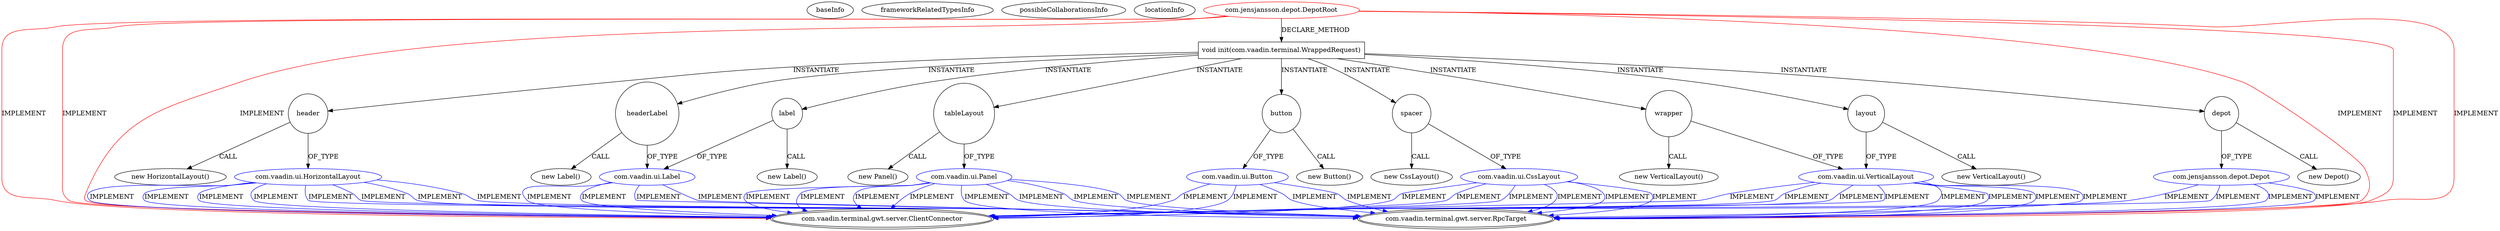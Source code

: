 digraph {
baseInfo[graphId=380,category="extension_graph",isAnonymous=false,possibleRelation=true]
frameworkRelatedTypesInfo[0="com.vaadin.terminal.gwt.server.ClientConnector",1="com.vaadin.terminal.gwt.server.RpcTarget",2="com.vaadin.terminal.gwt.server.ClientConnector",3="com.vaadin.terminal.gwt.server.RpcTarget",4="com.vaadin.terminal.gwt.server.ClientConnector",5="com.vaadin.terminal.gwt.server.RpcTarget"]
possibleCollaborationsInfo[0="380~CLIENT_METHOD_DECLARATION-INSTANTIATION-CLIENT_METHOD_DECLARATION-INSTANTIATION-~com.vaadin.terminal.gwt.server.ClientConnector com.vaadin.terminal.gwt.server.RpcTarget com.vaadin.terminal.gwt.server.ClientConnector com.vaadin.terminal.gwt.server.RpcTarget com.vaadin.terminal.gwt.server.ClientConnector com.vaadin.terminal.gwt.server.RpcTarget ~com.vaadin.terminal.gwt.server.ClientConnector com.vaadin.terminal.gwt.server.RpcTarget com.vaadin.terminal.gwt.server.ClientConnector com.vaadin.terminal.gwt.server.RpcTarget com.vaadin.terminal.gwt.server.ClientConnector com.vaadin.terminal.gwt.server.RpcTarget com.vaadin.terminal.gwt.server.ClientConnector com.vaadin.terminal.gwt.server.RpcTarget ~false~false",1="380~CLIENT_METHOD_DECLARATION-INSTANTIATION-~com.vaadin.terminal.gwt.server.ClientConnector com.vaadin.terminal.gwt.server.RpcTarget com.vaadin.terminal.gwt.server.ClientConnector com.vaadin.terminal.gwt.server.RpcTarget com.vaadin.terminal.gwt.server.ClientConnector com.vaadin.terminal.gwt.server.RpcTarget ~com.vaadin.terminal.gwt.server.ClientConnector com.vaadin.terminal.gwt.server.RpcTarget com.vaadin.terminal.gwt.server.ClientConnector com.vaadin.terminal.gwt.server.RpcTarget com.vaadin.terminal.gwt.server.ClientConnector com.vaadin.terminal.gwt.server.RpcTarget ~false~false",2="380~CLIENT_METHOD_DECLARATION-INSTANTIATION-~com.vaadin.terminal.gwt.server.ClientConnector com.vaadin.terminal.gwt.server.RpcTarget com.vaadin.terminal.gwt.server.ClientConnector com.vaadin.terminal.gwt.server.RpcTarget com.vaadin.terminal.gwt.server.ClientConnector com.vaadin.terminal.gwt.server.RpcTarget ~com.vaadin.terminal.gwt.server.ClientConnector com.vaadin.terminal.gwt.server.RpcTarget com.vaadin.terminal.gwt.server.ClientConnector com.vaadin.terminal.gwt.server.RpcTarget com.vaadin.terminal.gwt.server.ClientConnector com.vaadin.terminal.gwt.server.RpcTarget com.vaadin.terminal.gwt.server.ClientConnector com.vaadin.terminal.gwt.server.RpcTarget ~false~false",3="380~CLIENT_METHOD_DECLARATION-INSTANTIATION-~com.vaadin.terminal.gwt.server.ClientConnector com.vaadin.terminal.gwt.server.RpcTarget com.vaadin.terminal.gwt.server.ClientConnector com.vaadin.terminal.gwt.server.RpcTarget com.vaadin.terminal.gwt.server.ClientConnector com.vaadin.terminal.gwt.server.RpcTarget ~com.vaadin.terminal.gwt.server.ClientConnector com.vaadin.terminal.gwt.server.RpcTarget com.vaadin.terminal.gwt.server.ClientConnector com.vaadin.terminal.gwt.server.RpcTarget ~false~false",4="380~CLIENT_METHOD_DECLARATION-INSTANTIATION-CLIENT_METHOD_DECLARATION-INSTANTIATION-~com.vaadin.terminal.gwt.server.ClientConnector com.vaadin.terminal.gwt.server.RpcTarget com.vaadin.terminal.gwt.server.ClientConnector com.vaadin.terminal.gwt.server.RpcTarget com.vaadin.terminal.gwt.server.ClientConnector com.vaadin.terminal.gwt.server.RpcTarget ~com.vaadin.terminal.gwt.server.ClientConnector com.vaadin.terminal.gwt.server.RpcTarget com.vaadin.terminal.gwt.server.ClientConnector com.vaadin.terminal.gwt.server.RpcTarget ~false~false"]
locationInfo[projectName="Peppe-Depot",filePath="/Peppe-Depot/Depot-master/src/com/jensjansson/depot/DepotRoot.java",contextSignature="DepotRoot",graphId="380"]
0[label="com.jensjansson.depot.DepotRoot",vertexType="ROOT_CLIENT_CLASS_DECLARATION",isFrameworkType=false,color=red]
1[label="com.vaadin.terminal.gwt.server.ClientConnector",vertexType="FRAMEWORK_INTERFACE_TYPE",isFrameworkType=true,peripheries=2]
2[label="com.vaadin.terminal.gwt.server.RpcTarget",vertexType="FRAMEWORK_INTERFACE_TYPE",isFrameworkType=true,peripheries=2]
7[label="void init(com.vaadin.terminal.WrappedRequest)",vertexType="CLIENT_METHOD_DECLARATION",isFrameworkType=false,shape=box]
9[label="wrapper",vertexType="VARIABLE_EXPRESION",isFrameworkType=false,shape=circle]
10[label="com.vaadin.ui.VerticalLayout",vertexType="REFERENCE_CLIENT_CLASS_DECLARATION",isFrameworkType=false,color=blue]
8[label="new VerticalLayout()",vertexType="CONSTRUCTOR_CALL",isFrameworkType=false]
20[label="layout",vertexType="VARIABLE_EXPRESION",isFrameworkType=false,shape=circle]
19[label="new VerticalLayout()",vertexType="CONSTRUCTOR_CALL",isFrameworkType=false]
23[label="depot",vertexType="VARIABLE_EXPRESION",isFrameworkType=false,shape=circle]
24[label="com.jensjansson.depot.Depot",vertexType="REFERENCE_CLIENT_CLASS_DECLARATION",isFrameworkType=false,color=blue]
22[label="new Depot()",vertexType="CONSTRUCTOR_CALL",isFrameworkType=false]
30[label="header",vertexType="VARIABLE_EXPRESION",isFrameworkType=false,shape=circle]
31[label="com.vaadin.ui.HorizontalLayout",vertexType="REFERENCE_CLIENT_CLASS_DECLARATION",isFrameworkType=false,color=blue]
29[label="new HorizontalLayout()",vertexType="CONSTRUCTOR_CALL",isFrameworkType=false]
41[label="headerLabel",vertexType="VARIABLE_EXPRESION",isFrameworkType=false,shape=circle]
42[label="com.vaadin.ui.Label",vertexType="REFERENCE_CLIENT_CLASS_DECLARATION",isFrameworkType=false,color=blue]
40[label="new Label()",vertexType="CONSTRUCTOR_CALL",isFrameworkType=false]
48[label="label",vertexType="VARIABLE_EXPRESION",isFrameworkType=false,shape=circle]
47[label="new Label()",vertexType="CONSTRUCTOR_CALL",isFrameworkType=false]
51[label="tableLayout",vertexType="VARIABLE_EXPRESION",isFrameworkType=false,shape=circle]
52[label="com.vaadin.ui.Panel",vertexType="REFERENCE_CLIENT_CLASS_DECLARATION",isFrameworkType=false,color=blue]
50[label="new Panel()",vertexType="CONSTRUCTOR_CALL",isFrameworkType=false]
62[label="button",vertexType="VARIABLE_EXPRESION",isFrameworkType=false,shape=circle]
63[label="com.vaadin.ui.Button",vertexType="REFERENCE_CLIENT_CLASS_DECLARATION",isFrameworkType=false,color=blue]
61[label="new Button()",vertexType="CONSTRUCTOR_CALL",isFrameworkType=false]
69[label="spacer",vertexType="VARIABLE_EXPRESION",isFrameworkType=false,shape=circle]
70[label="com.vaadin.ui.CssLayout",vertexType="REFERENCE_CLIENT_CLASS_DECLARATION",isFrameworkType=false,color=blue]
68[label="new CssLayout()",vertexType="CONSTRUCTOR_CALL",isFrameworkType=false]
0->1[label="IMPLEMENT",color=red]
0->2[label="IMPLEMENT",color=red]
0->1[label="IMPLEMENT",color=red]
0->2[label="IMPLEMENT",color=red]
0->1[label="IMPLEMENT",color=red]
0->2[label="IMPLEMENT",color=red]
0->7[label="DECLARE_METHOD"]
7->9[label="INSTANTIATE"]
10->1[label="IMPLEMENT",color=blue]
10->2[label="IMPLEMENT",color=blue]
10->1[label="IMPLEMENT",color=blue]
10->2[label="IMPLEMENT",color=blue]
10->1[label="IMPLEMENT",color=blue]
10->2[label="IMPLEMENT",color=blue]
10->1[label="IMPLEMENT",color=blue]
10->2[label="IMPLEMENT",color=blue]
9->10[label="OF_TYPE"]
9->8[label="CALL"]
7->20[label="INSTANTIATE"]
20->10[label="OF_TYPE"]
20->19[label="CALL"]
7->23[label="INSTANTIATE"]
24->1[label="IMPLEMENT",color=blue]
24->2[label="IMPLEMENT",color=blue]
24->1[label="IMPLEMENT",color=blue]
24->2[label="IMPLEMENT",color=blue]
23->24[label="OF_TYPE"]
23->22[label="CALL"]
7->30[label="INSTANTIATE"]
31->1[label="IMPLEMENT",color=blue]
31->2[label="IMPLEMENT",color=blue]
31->1[label="IMPLEMENT",color=blue]
31->2[label="IMPLEMENT",color=blue]
31->1[label="IMPLEMENT",color=blue]
31->2[label="IMPLEMENT",color=blue]
31->1[label="IMPLEMENT",color=blue]
31->2[label="IMPLEMENT",color=blue]
30->31[label="OF_TYPE"]
30->29[label="CALL"]
7->41[label="INSTANTIATE"]
42->1[label="IMPLEMENT",color=blue]
42->2[label="IMPLEMENT",color=blue]
42->1[label="IMPLEMENT",color=blue]
42->2[label="IMPLEMENT",color=blue]
41->42[label="OF_TYPE"]
41->40[label="CALL"]
7->48[label="INSTANTIATE"]
48->42[label="OF_TYPE"]
48->47[label="CALL"]
7->51[label="INSTANTIATE"]
52->1[label="IMPLEMENT",color=blue]
52->2[label="IMPLEMENT",color=blue]
52->1[label="IMPLEMENT",color=blue]
52->2[label="IMPLEMENT",color=blue]
52->1[label="IMPLEMENT",color=blue]
52->2[label="IMPLEMENT",color=blue]
52->1[label="IMPLEMENT",color=blue]
52->2[label="IMPLEMENT",color=blue]
51->52[label="OF_TYPE"]
51->50[label="CALL"]
7->62[label="INSTANTIATE"]
63->1[label="IMPLEMENT",color=blue]
63->2[label="IMPLEMENT",color=blue]
63->1[label="IMPLEMENT",color=blue]
63->2[label="IMPLEMENT",color=blue]
62->63[label="OF_TYPE"]
62->61[label="CALL"]
7->69[label="INSTANTIATE"]
70->1[label="IMPLEMENT",color=blue]
70->2[label="IMPLEMENT",color=blue]
70->1[label="IMPLEMENT",color=blue]
70->2[label="IMPLEMENT",color=blue]
70->1[label="IMPLEMENT",color=blue]
70->2[label="IMPLEMENT",color=blue]
69->70[label="OF_TYPE"]
69->68[label="CALL"]
}
